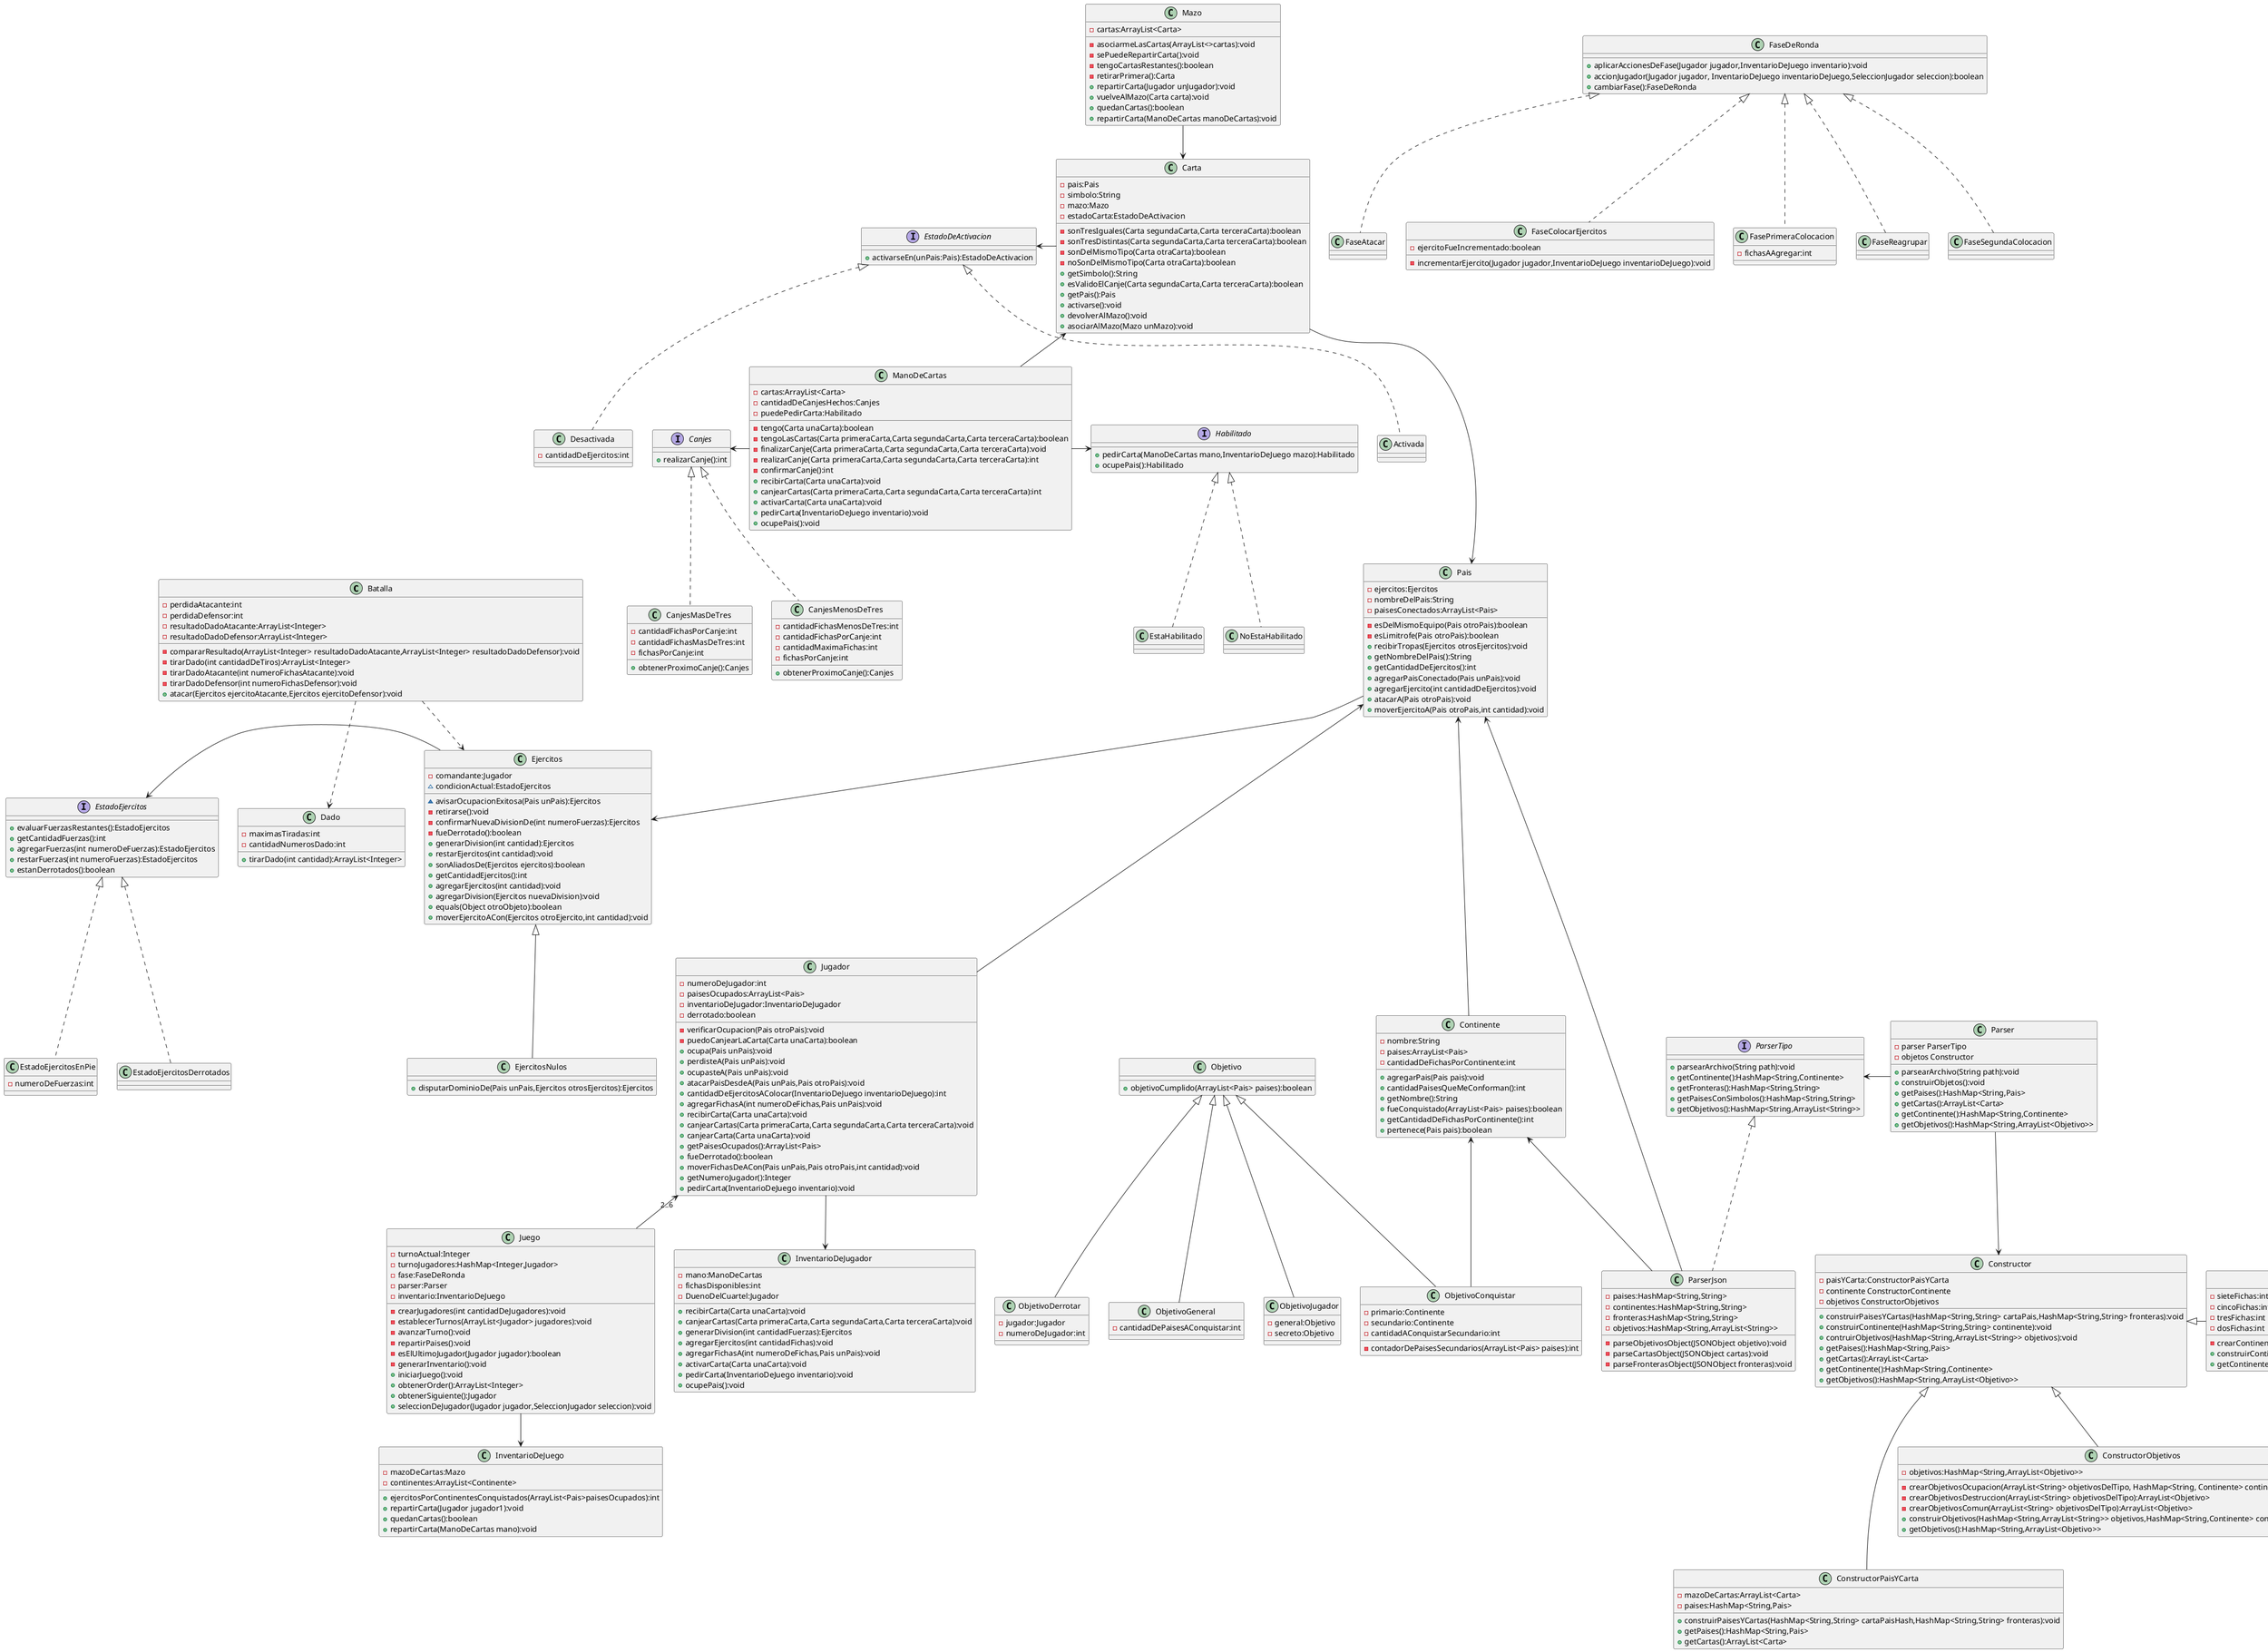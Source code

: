 @startuml
class Batalla{
- perdidaAtacante:int
- perdidaDefensor:int
- resultadoDadoAtacante:ArrayList<Integer>
- resultadoDadoDefensor:ArrayList<Integer>
- compararResultado(ArrayList<Integer> resultadoDadoAtacante,ArrayList<Integer> resultadoDadoDefensor):void
- tirarDado(int cantidadDeTiros):ArrayList<Integer>
- tirarDadoAtacante(int numeroFichasAtacante):void
- tirarDadoDefensor(int numeroFichasDefensor):void
+ atacar(Ejercitos ejercitoAtacante,Ejercitos ejercitoDefensor):void
}

class Dado{
- maximasTiradas:int
- cantidadNumerosDado:int
+ tirarDado(int cantidad):ArrayList<Integer>
}

class Ejercitos{
- comandante:Jugador
~ condicionActual:EstadoEjercitos
~ avisarOcupacionExitosa(Pais unPais):Ejercitos
- retirarse():void
- confirmarNuevaDivisionDe(int numeroFuerzas):Ejercitos
- fueDerrotado():boolean
+ generarDivision(int cantidad):Ejercitos
+ restarEjercitos(int cantidad):void
+ sonAliadosDe(Ejercitos ejercitos):boolean
+ getCantidadEjercitos():int
+ agregarEjercitos(int cantidad):void
+ agregarDivision(Ejercitos nuevaDivision):void
+ equals(Object otroObjeto):boolean
+ moverEjercitoACon(Ejercitos otroEjercito,int cantidad):void
}

class EjercitosNulos{
+ disputarDominioDe(Pais unPais,Ejercitos otrosEjercitos):Ejercitos
}

interface EstadoEjercitos{
+ evaluarFuerzasRestantes():EstadoEjercitos
+ getCantidadFuerzas():int
+ agregarFuerzas(int numeroDeFuerzas):EstadoEjercitos
+ restarFuerzas(int numeroFuerzas):EstadoEjercitos
+ estanDerrotados():boolean
}

class EstadoEjercitosDerrotados{
}

class EstadoEjercitosEnPie{
- numeroDeFuerzas:int
}

class Pais{
- ejercitos:Ejercitos
- nombreDelPais:String
- paisesConectados:ArrayList<Pais>
- esDelMismoEquipo(Pais otroPais):boolean
- esLimitrofe(Pais otroPais):boolean
+ recibirTropas(Ejercitos otrosEjercitos):void
+ getNombreDelPais():String
+ getCantidadDeEjercitos():int
+ agregarPaisConectado(Pais unPais):void
+ agregarEjercito(int cantidadDeEjercitos):void
+ atacarA(Pais otroPais):void
+ moverEjercitoA(Pais otroPais,int cantidad):void
}


Batalla ..> Dado
Batalla ..> Ejercitos

Ejercitos <|-- EjercitosNulos
Pais --> Ejercitos

EstadoEjercitos <- Ejercitos
EstadoEjercitos <|.. EstadoEjercitosDerrotados
EstadoEjercitos <|.. EstadoEjercitosEnPie

interface Canjes{
+ realizarCanje():int
}

class CanjesMenosDeTres{
- cantidadFichasMenosDeTres:int
- cantidadFichasPorCanje:int
- cantidadMaximaFichas:int
- fichasPorCanje:int
+ obtenerProximoCanje():Canjes
}

class CanjesMasDeTres{
- cantidadFichasPorCanje:int
- cantidadFichasMasDeTres:int
- fichasPorCanje:int
+ obtenerProximoCanje():Canjes
}

class Carta{
- pais:Pais
- simbolo:String
- mazo:Mazo
- estadoCarta:EstadoDeActivacion
- sonTresIguales(Carta segundaCarta,Carta terceraCarta):boolean
- sonTresDistintas(Carta segundaCarta,Carta terceraCarta):boolean
- sonDelMismoTipo(Carta otraCarta):boolean
- noSonDelMismoTipo(Carta otraCarta):boolean
+ getSimbolo():String
+ esValidoElCanje(Carta segundaCarta,Carta terceraCarta):boolean
+ getPais():Pais
+ activarse():void
+ devolverAlMazo():void
+ asociarAlMazo(Mazo unMazo):void
}

interface EstadoDeActivacion{
+ activarseEn(unPais:Pais):EstadoDeActivacion
}

class Desactivada{
- cantidadDeEjercitos:int
}

class Activada{
}

class Mazo{
- cartas:ArrayList<Carta>
- asociarmeLasCartas(ArrayList<>cartas):void
- sePuedeRepartirCarta():void
- tengoCartasRestantes():boolean
- retirarPrimera():Carta
+ repartirCarta(Jugador unJugador):void
+ vuelveAlMazo(Carta carta):void
+ quedanCartas():boolean
+ repartirCarta(ManoDeCartas manoDeCartas):void
}

class NoEstaHabilitado{
}

class ManoDeCartas{
- cartas:ArrayList<Carta>
- cantidadDeCanjesHechos:Canjes
- puedePedirCarta:Habilitado
- tengo(Carta unaCarta):boolean
- tengoLasCartas(Carta primeraCarta,Carta segundaCarta,Carta terceraCarta):boolean
- finalizarCanje(Carta primeraCarta,Carta segundaCarta,Carta terceraCarta):void
- realizarCanje(Carta primeraCarta,Carta segundaCarta,Carta terceraCarta):int
- confirmarCanje():int
+ recibirCarta(Carta unaCarta):void
+ canjearCartas(Carta primeraCarta,Carta segundaCarta,Carta terceraCarta):int
+ activarCarta(Carta unaCarta):void
+ pedirCarta(InventarioDeJuego inventario):void
+ ocupePais():void
}

class EstaHabilitado{
}

interface Habilitado{
+ pedirCarta(ManoDeCartas mano,InventarioDeJuego mazo):Habilitado
+ ocupePais():Habilitado
}


Habilitado <|.. NoEstaHabilitado
Habilitado <|.. EstaHabilitado

Mazo --> Carta
Carta <-- ManoDeCartas
ManoDeCartas -> Habilitado
Canjes <- ManoDeCartas


EstadoDeActivacion <- Carta
EstadoDeActivacion <|.. Desactivada
EstadoDeActivacion <|.. Activada


Canjes <|.. CanjesMenosDeTres
Canjes <|.. CanjesMasDeTres

class FaseAtacar{
}

class FaseColocarEjercitos{
- ejercitoFueIncrementado:boolean
- incrementarEjercito(Jugador jugador,InventarioDeJuego inventarioDeJuego):void
}

class FaseDeRonda{
+ aplicarAccionesDeFase(Jugador jugador,InventarioDeJuego inventario):void
+ accionJugador(Jugador jugador, InventarioDeJuego inventarioDeJuego,SeleccionJugador seleccion):boolean
+ cambiarFase():FaseDeRonda
}

class FasePrimeraColocacion{
- fichasAAgregar:int
}

class FaseReagrupar{
}

class FaseSegundaColocacion{
}


FaseDeRonda <|.. FaseAtacar
FaseDeRonda <|.. FaseColocarEjercitos
FaseDeRonda <|.. FasePrimeraColocacion
FaseDeRonda <|.. FaseSegundaColocacion
FaseDeRonda <|.. FaseReagrupar

class InventarioDeJuego{
- mazoDeCartas:Mazo
- continentes:ArrayList<Continente>
+ ejercitosPorContinentesConquistados(ArrayList<Pais>paisesOcupados):int
+ repartirCarta(Jugador jugador1):void
+ quedanCartas():boolean
+ repartirCarta(ManoDeCartas mano):void
}

class InventarioDeJugador{
- mano:ManoDeCartas
- fichasDisponibles:int
- DuenoDelCuartel:Jugador
+ recibirCarta(Carta unaCarta):void
+ canjearCartas(Carta primeraCarta,Carta segundaCarta,Carta terceraCarta):void
+ generarDivision(int cantidadFuerzas):Ejercitos
+ agregarEjercitos(int cantidadFichas):void
+ agregarFichasA(int numeroDeFichas,Pais unPais):void
+ activarCarta(Carta unaCarta):void
+ pedirCarta(InventarioDeJuego inventario):void
+ ocupePais():void
}

class Juego{
- turnoActual:Integer
- turnoJugadores:HashMap<Integer,Jugador>
- fase:FaseDeRonda
- parser:Parser
- inventario:InventarioDeJuego
- crearJugadores(int cantidadDeJugadores):void
- establecerTurnos(ArrayList<Jugador> jugadores):void
- avanzarTurno():void
- repartirPaises():void
- esElUltimoJugador(Jugador jugador):boolean
- generarInventario():void
+ iniciarJuego():void
+ obtenerOrder():ArrayList<Integer>
+ obtenerSiguiente():Jugador
+ seleccionDeJugador(Jugador jugador,SeleccionJugador seleccion):void
}

class Jugador{
- numeroDeJugador:int
- paisesOcupados:ArrayList<Pais>
- inventarioDeJugador:InventarioDeJugador
- derrotado:boolean
- verificarOcupacion(Pais otroPais):void
- puedoCanjearLaCarta(Carta unaCarta):boolean
+ ocupa(Pais unPais):void
+ perdisteA(Pais unPais):void
+ ocupasteA(Pais unPais):void
+ atacarPaisDesdeA(Pais unPais,Pais otroPais):void
+ cantidadDeEjercitosAColocar(InventarioDeJuego inventarioDeJuego):int
+ agregarFichasA(int numeroDeFichas,Pais unPais):void
+ recibirCarta(Carta unaCarta):void
+ canjearCartas(Carta primeraCarta,Carta segundaCarta,Carta terceraCarta):void
+ canjearCarta(Carta unaCarta):void
+ getPaisesOcupados():ArrayList<Pais>
+ fueDerrotado():boolean
+ moverFichasDeACon(Pais unPais,Pais otroPais,int cantidad):void
+ getNumeroJugador():Integer
+ pedirCarta(InventarioDeJuego inventario):void
}

Juego --> InventarioDeJuego
Jugador "2..6"<-- Juego

Jugador --> InventarioDeJugador

class Continente{
- nombre:String
- paises:ArrayList<Pais>
- cantidadDeFichasPorContinente:int
+ agregarPais(Pais pais):void
+ cantidadPaisesQueMeConforman():int
+ getNombre():String
+ fueConquistado(ArrayList<Pais> paises):boolean
+ getCantidadDeFichasPorContinente():int
+ pertenece(Pais pais):boolean
}

class Objetivo{
+ objetivoCumplido(ArrayList<Pais> paises):boolean
}

class ObjetivoConquistar{
- primario:Continente
- secundario:Continente
- cantidadAConquistarSecundario:int
- contadorDePaisesSecundarios(ArrayList<Pais> paises):int
}

class ObjetivoDerrotar{
- jugador:Jugador
- numeroDeJugador:int
}

class ObjetivoGeneral{
- cantidadDePaisesAConquistar:int
}

class ObjetivoJugador{
- general:Objetivo
- secreto:Objetivo
}

Continente <-- ObjetivoConquistar
Objetivo <|-- ObjetivoConquistar
Objetivo <|-- ObjetivoDerrotar
Objetivo <|-- ObjetivoGeneral
Objetivo <|-- ObjetivoJugador

class Constructor{
- paisYCarta:ConstructorPaisYCarta
- continente ConstructorContinente
- objetivos ConstructorObjetivos
+ construirPaisesYCartas(HashMap<String,String> cartaPais,HashMap<String,String> fronteras):void
+ construirContinente(HashMap<String,String> continente):void
+ contruirObjetivos(HashMap<String,ArrayList<String>> objetivos):void
+ getPaises():HashMap<String,Pais>
+ getCartas():ArrayList<Carta>
+ getContinente():HashMap<String,Continente>
+ getObjetivos():HashMap<String,ArrayList<Objetivo>>
}

class ConstructorContinente{
- sieteFichas:int
- cincoFichas:int
- tresFichas:int
- dosFichas:int
- crearContinente(String nombre):Continente
+ construirContinente(HashMap<String,String>continente,HashMap<String,Pais> paises):void
+ getContinente():HashMap<String,Continente>
}

class ConstructorObjetivos{
- objetivos:HashMap<String,ArrayList<Objetivo>>
- crearObjetivosOcupacion(ArrayList<String> objetivosDelTipo, HashMap<String, Continente> continentes):ArrayList<Objetivo>
- crearObjetivosDestruccion(ArrayList<String> objetivosDelTipo):ArrayList<Objetivo>
- crearObjetivosComun(ArrayList<String> objetivosDelTipo):ArrayList<Objetivo>
+ construirObjetivos(HashMap<String,ArrayList<String>> objetivos,HashMap<String,Continente> continentes):void
+ getObjetivos():HashMap<String,ArrayList<Objetivo>>
}

class ConstructorPaisYCarta{
- mazoDeCartas:ArrayList<Carta>
- paises:HashMap<String,Pais>
+ construirPaisesYCartas(HashMap<String,String> cartaPaisHash,HashMap<String,String> fronteras):void
+ getPaises():HashMap<String,Pais>
+ getCartas():ArrayList<Carta>
}

class Parser{
- parser ParserTipo
- objetos Constructor
+ parsearArchivo(String path):void
+ construirObjetos():void
+ getPaises():HashMap<String,Pais>
+ getCartas():ArrayList<Carta>
+ getContinente():HashMap<String,Continente>
+ getObjetivos():HashMap<String,ArrayList<Objetivo>>
}

interface ParserTipo{
+ parsearArchivo(String path):void
+ getContinente():HashMap<String,Continente>
+ getFronteras():HashMap<String,String>
+ getPaisesConSimbolos():HashMap<String,String>
+ getObjetivos():HashMap<String,ArrayList<String>>
}

class ParserJson{
- paises:HashMap<String,String>
- continentes:HashMap<String,String>
- fronteras:HashMap<String,String>
- objetivos:HashMap<String,ArrayList<String>>
- parseObjetivosObject(JSONObject objetivo):void
- parseCartasObject(JSONObject cartas):void
- parseFronterasObject(JSONObject fronteras):void
}

Parser --> Constructor
ParserTipo <- Parser

ParserTipo <|.. ParserJson

Constructor <|- ConstructorContinente
Constructor <|-- ConstructorObjetivos
Constructor <|--- ConstructorPaisYCarta

Carta ---> Pais

Continente <-- ParserJson
Pais <--- ParserJson
Pais <--- Jugador
Pais <--- Continente
@enduml
